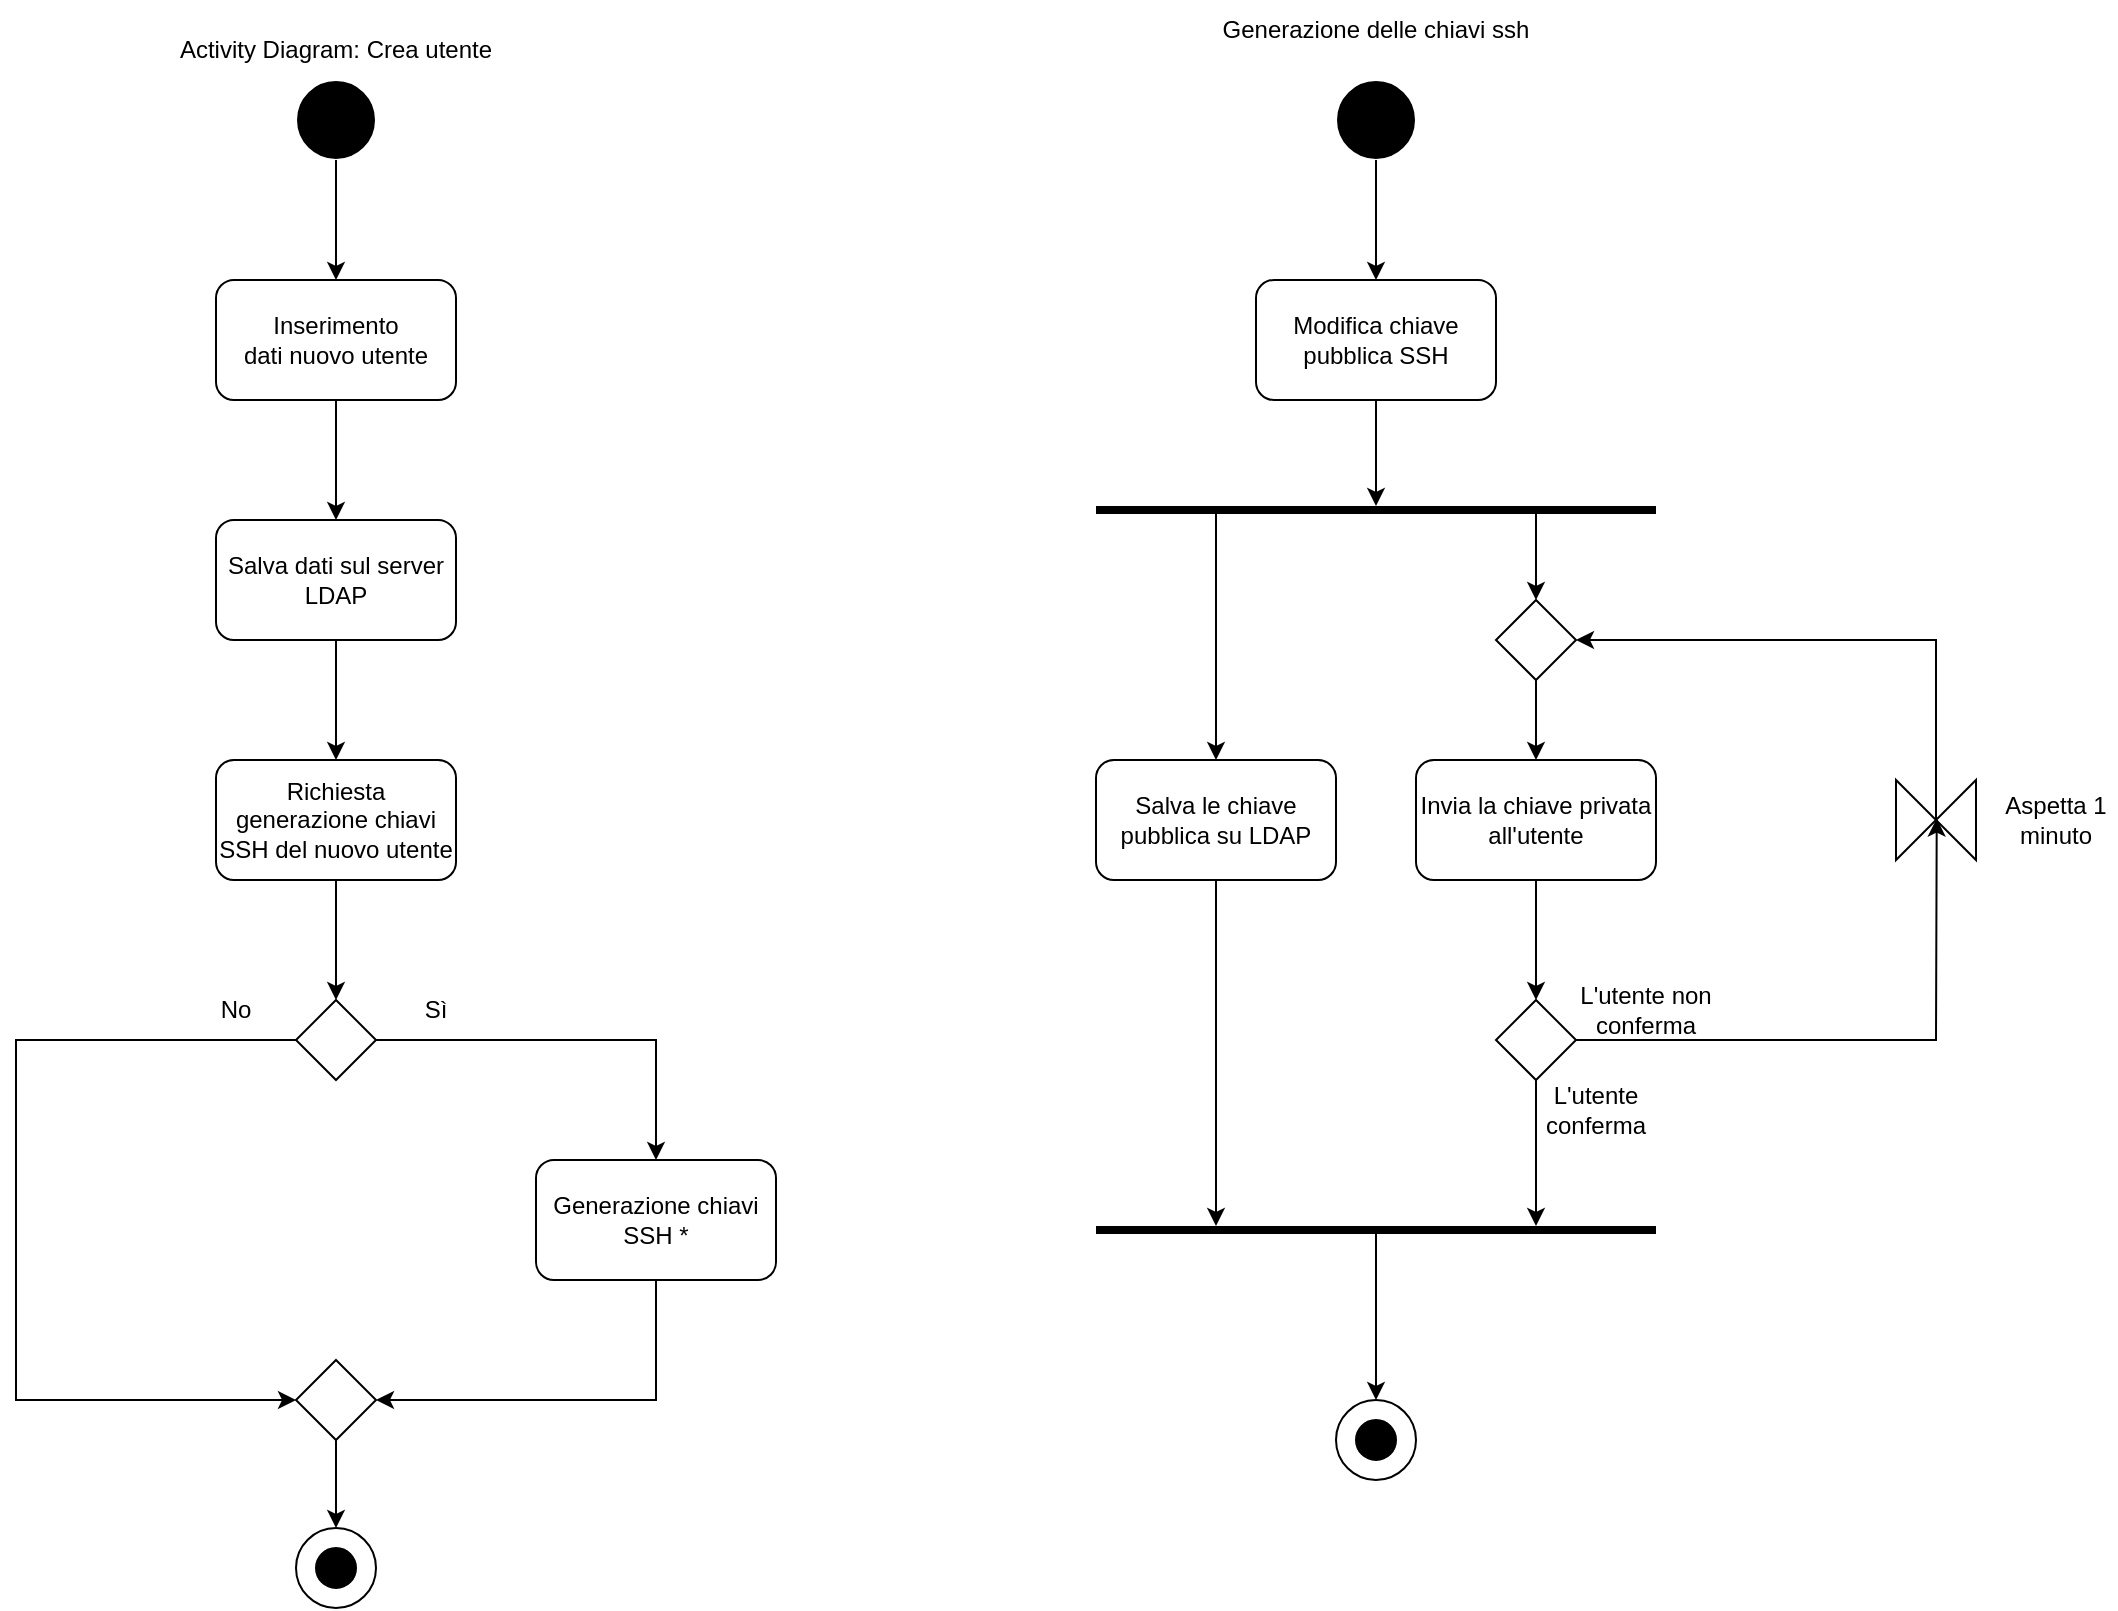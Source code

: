 <mxfile version="22.0.8" type="device">
  <diagram name="Page-1" id="e7e014a7-5840-1c2e-5031-d8a46d1fe8dd">
    <mxGraphModel dx="555" dy="909" grid="1" gridSize="10" guides="1" tooltips="1" connect="1" arrows="1" fold="1" page="1" pageScale="1" pageWidth="1169" pageHeight="826" background="none" math="0" shadow="0">
      <root>
        <mxCell id="0" />
        <mxCell id="1" parent="0" />
        <mxCell id="Sj0vP7IpzIft2VTFkvGf-41" value="" style="ellipse;whiteSpace=wrap;html=1;aspect=fixed;fillStyle=auto;fillColor=#000000;strokeColor=#FFFFFF;" vertex="1" parent="1">
          <mxGeometry x="160" y="46" width="40" height="40" as="geometry" />
        </mxCell>
        <mxCell id="Sj0vP7IpzIft2VTFkvGf-42" value="&lt;div&gt;Inserimento&lt;/div&gt;&lt;div&gt;dati nuovo utente&lt;/div&gt;" style="rounded=1;whiteSpace=wrap;html=1;" vertex="1" parent="1">
          <mxGeometry x="120" y="146" width="120" height="60" as="geometry" />
        </mxCell>
        <mxCell id="Sj0vP7IpzIft2VTFkvGf-43" value="" style="endArrow=classic;html=1;rounded=0;exitX=0.5;exitY=1;exitDx=0;exitDy=0;entryX=0.5;entryY=0;entryDx=0;entryDy=0;" edge="1" parent="1" source="Sj0vP7IpzIft2VTFkvGf-41" target="Sj0vP7IpzIft2VTFkvGf-42">
          <mxGeometry width="50" height="50" relative="1" as="geometry">
            <mxPoint x="50" y="106" as="sourcePoint" />
            <mxPoint x="100" y="56" as="targetPoint" />
          </mxGeometry>
        </mxCell>
        <mxCell id="Sj0vP7IpzIft2VTFkvGf-44" value="Salva dati sul server LDAP" style="rounded=1;whiteSpace=wrap;html=1;" vertex="1" parent="1">
          <mxGeometry x="120" y="266" width="120" height="60" as="geometry" />
        </mxCell>
        <mxCell id="Sj0vP7IpzIft2VTFkvGf-45" value="" style="endArrow=classic;html=1;rounded=0;exitX=0.5;exitY=1;exitDx=0;exitDy=0;entryX=0.5;entryY=0;entryDx=0;entryDy=0;" edge="1" parent="1" source="Sj0vP7IpzIft2VTFkvGf-42" target="Sj0vP7IpzIft2VTFkvGf-44">
          <mxGeometry width="50" height="50" relative="1" as="geometry">
            <mxPoint x="90" y="246" as="sourcePoint" />
            <mxPoint x="140" y="196" as="targetPoint" />
          </mxGeometry>
        </mxCell>
        <mxCell id="Sj0vP7IpzIft2VTFkvGf-46" value="" style="endArrow=classic;html=1;rounded=0;exitX=0.5;exitY=1;exitDx=0;exitDy=0;" edge="1" parent="1" source="Sj0vP7IpzIft2VTFkvGf-44">
          <mxGeometry width="50" height="50" relative="1" as="geometry">
            <mxPoint x="280" y="486" as="sourcePoint" />
            <mxPoint x="180" y="386" as="targetPoint" />
          </mxGeometry>
        </mxCell>
        <mxCell id="Sj0vP7IpzIft2VTFkvGf-47" value="Richiesta generazione chiavi SSH del nuovo utente" style="rounded=1;whiteSpace=wrap;html=1;" vertex="1" parent="1">
          <mxGeometry x="120" y="386" width="120" height="60" as="geometry" />
        </mxCell>
        <mxCell id="Sj0vP7IpzIft2VTFkvGf-48" value="" style="endArrow=classic;html=1;rounded=0;exitX=0.5;exitY=1;exitDx=0;exitDy=0;entryX=0.5;entryY=0;entryDx=0;entryDy=0;" edge="1" parent="1" source="Sj0vP7IpzIft2VTFkvGf-47" target="Sj0vP7IpzIft2VTFkvGf-49">
          <mxGeometry width="50" height="50" relative="1" as="geometry">
            <mxPoint x="160" y="586" as="sourcePoint" />
            <mxPoint x="180" y="546" as="targetPoint" />
          </mxGeometry>
        </mxCell>
        <mxCell id="Sj0vP7IpzIft2VTFkvGf-49" value="" style="rhombus;whiteSpace=wrap;html=1;" vertex="1" parent="1">
          <mxGeometry x="160" y="506" width="40" height="40" as="geometry" />
        </mxCell>
        <mxCell id="Sj0vP7IpzIft2VTFkvGf-50" value="" style="endArrow=classic;html=1;rounded=0;exitX=1;exitY=0.5;exitDx=0;exitDy=0;entryX=0.5;entryY=0;entryDx=0;entryDy=0;" edge="1" parent="1" source="Sj0vP7IpzIft2VTFkvGf-49" target="Sj0vP7IpzIft2VTFkvGf-53">
          <mxGeometry width="50" height="50" relative="1" as="geometry">
            <mxPoint x="340" y="566" as="sourcePoint" />
            <mxPoint x="360" y="526" as="targetPoint" />
            <Array as="points">
              <mxPoint x="340" y="526" />
            </Array>
          </mxGeometry>
        </mxCell>
        <mxCell id="Sj0vP7IpzIft2VTFkvGf-51" value="" style="endArrow=classic;html=1;rounded=0;exitX=0;exitY=0.5;exitDx=0;exitDy=0;entryX=0;entryY=0.5;entryDx=0;entryDy=0;" edge="1" parent="1" source="Sj0vP7IpzIft2VTFkvGf-49" target="Sj0vP7IpzIft2VTFkvGf-52">
          <mxGeometry width="50" height="50" relative="1" as="geometry">
            <mxPoint x="90" y="556" as="sourcePoint" />
            <mxPoint x="150" y="646" as="targetPoint" />
            <Array as="points">
              <mxPoint x="20" y="526" />
              <mxPoint x="20" y="706" />
            </Array>
          </mxGeometry>
        </mxCell>
        <mxCell id="Sj0vP7IpzIft2VTFkvGf-52" value="" style="rhombus;whiteSpace=wrap;html=1;" vertex="1" parent="1">
          <mxGeometry x="160" y="686" width="40" height="40" as="geometry" />
        </mxCell>
        <mxCell id="Sj0vP7IpzIft2VTFkvGf-53" value="Generazione chiavi SSH *" style="rounded=1;whiteSpace=wrap;html=1;" vertex="1" parent="1">
          <mxGeometry x="280" y="586" width="120" height="60" as="geometry" />
        </mxCell>
        <mxCell id="Sj0vP7IpzIft2VTFkvGf-54" value="" style="endArrow=classic;html=1;rounded=0;exitX=0.5;exitY=1;exitDx=0;exitDy=0;entryX=1;entryY=0.5;entryDx=0;entryDy=0;" edge="1" parent="1" source="Sj0vP7IpzIft2VTFkvGf-53" target="Sj0vP7IpzIft2VTFkvGf-52">
          <mxGeometry width="50" height="50" relative="1" as="geometry">
            <mxPoint x="340" y="766" as="sourcePoint" />
            <mxPoint x="360" y="706" as="targetPoint" />
            <Array as="points">
              <mxPoint x="340" y="706" />
            </Array>
          </mxGeometry>
        </mxCell>
        <mxCell id="Sj0vP7IpzIft2VTFkvGf-55" value="Sì" style="text;html=1;strokeColor=none;fillColor=none;align=center;verticalAlign=middle;whiteSpace=wrap;rounded=0;" vertex="1" parent="1">
          <mxGeometry x="200" y="496" width="60" height="30" as="geometry" />
        </mxCell>
        <mxCell id="Sj0vP7IpzIft2VTFkvGf-56" value="No" style="text;html=1;strokeColor=none;fillColor=none;align=center;verticalAlign=middle;whiteSpace=wrap;rounded=0;" vertex="1" parent="1">
          <mxGeometry x="100" y="496" width="60" height="30" as="geometry" />
        </mxCell>
        <mxCell id="Sj0vP7IpzIft2VTFkvGf-57" value="" style="endArrow=classic;html=1;rounded=0;exitX=0.5;exitY=1;exitDx=0;exitDy=0;" edge="1" parent="1" source="Sj0vP7IpzIft2VTFkvGf-52">
          <mxGeometry width="50" height="50" relative="1" as="geometry">
            <mxPoint x="-30" y="706" as="sourcePoint" />
            <mxPoint x="180" y="770" as="targetPoint" />
          </mxGeometry>
        </mxCell>
        <mxCell id="Sj0vP7IpzIft2VTFkvGf-59" value="" style="ellipse;whiteSpace=wrap;html=1;aspect=fixed;" vertex="1" parent="1">
          <mxGeometry x="160" y="770" width="40" height="40" as="geometry" />
        </mxCell>
        <mxCell id="Sj0vP7IpzIft2VTFkvGf-60" value="" style="ellipse;whiteSpace=wrap;html=1;aspect=fixed;fillColor=#000000;" vertex="1" parent="1">
          <mxGeometry x="170" y="780" width="20" height="20" as="geometry" />
        </mxCell>
        <mxCell id="Sj0vP7IpzIft2VTFkvGf-62" value="" style="ellipse;whiteSpace=wrap;html=1;aspect=fixed;fillStyle=auto;fillColor=#000000;strokeColor=#FFFFFF;" vertex="1" parent="1">
          <mxGeometry x="680" y="46" width="40" height="40" as="geometry" />
        </mxCell>
        <mxCell id="Sj0vP7IpzIft2VTFkvGf-63" value="Modifica chiave pubblica SSH" style="rounded=1;whiteSpace=wrap;html=1;" vertex="1" parent="1">
          <mxGeometry x="640" y="146" width="120" height="60" as="geometry" />
        </mxCell>
        <mxCell id="Sj0vP7IpzIft2VTFkvGf-64" value="" style="endArrow=classic;html=1;rounded=0;exitX=0.5;exitY=1;exitDx=0;exitDy=0;entryX=0.5;entryY=0;entryDx=0;entryDy=0;" edge="1" parent="1" source="Sj0vP7IpzIft2VTFkvGf-62" target="Sj0vP7IpzIft2VTFkvGf-63">
          <mxGeometry width="50" height="50" relative="1" as="geometry">
            <mxPoint x="410" y="226" as="sourcePoint" />
            <mxPoint x="460" y="176" as="targetPoint" />
          </mxGeometry>
        </mxCell>
        <mxCell id="Sj0vP7IpzIft2VTFkvGf-66" value="" style="line;strokeWidth=4;html=1;perimeter=backbonePerimeter;points=[];outlineConnect=0;" vertex="1" parent="1">
          <mxGeometry x="560" y="256" width="280" height="10" as="geometry" />
        </mxCell>
        <mxCell id="Sj0vP7IpzIft2VTFkvGf-67" value="" style="endArrow=classic;html=1;rounded=0;exitX=0.5;exitY=1;exitDx=0;exitDy=0;" edge="1" parent="1" source="Sj0vP7IpzIft2VTFkvGf-63" target="Sj0vP7IpzIft2VTFkvGf-66">
          <mxGeometry width="50" height="50" relative="1" as="geometry">
            <mxPoint x="440" y="286" as="sourcePoint" />
            <mxPoint x="490" y="236" as="targetPoint" />
          </mxGeometry>
        </mxCell>
        <mxCell id="Sj0vP7IpzIft2VTFkvGf-68" value="Salva le chiave pubblica su LDAP" style="rounded=1;whiteSpace=wrap;html=1;" vertex="1" parent="1">
          <mxGeometry x="560" y="386" width="120" height="60" as="geometry" />
        </mxCell>
        <mxCell id="Sj0vP7IpzIft2VTFkvGf-70" value="" style="endArrow=classic;html=1;rounded=0;entryX=0.5;entryY=0;entryDx=0;entryDy=0;" edge="1" parent="1" source="Sj0vP7IpzIft2VTFkvGf-66" target="Sj0vP7IpzIft2VTFkvGf-68">
          <mxGeometry width="50" height="50" relative="1" as="geometry">
            <mxPoint x="460" y="276" as="sourcePoint" />
            <mxPoint x="510" y="436" as="targetPoint" />
          </mxGeometry>
        </mxCell>
        <mxCell id="Sj0vP7IpzIft2VTFkvGf-71" value="" style="endArrow=classic;html=1;rounded=0;entryX=0.5;entryY=0;entryDx=0;entryDy=0;" edge="1" parent="1" source="Sj0vP7IpzIft2VTFkvGf-66">
          <mxGeometry width="50" height="50" relative="1" as="geometry">
            <mxPoint x="620" y="496" as="sourcePoint" />
            <mxPoint x="780" y="306" as="targetPoint" />
          </mxGeometry>
        </mxCell>
        <mxCell id="Sj0vP7IpzIft2VTFkvGf-72" value="" style="endArrow=classic;html=1;rounded=0;exitX=0.5;exitY=1;exitDx=0;exitDy=0;" edge="1" parent="1" source="Sj0vP7IpzIft2VTFkvGf-68" target="Sj0vP7IpzIft2VTFkvGf-73">
          <mxGeometry width="50" height="50" relative="1" as="geometry">
            <mxPoint x="650" y="486" as="sourcePoint" />
            <mxPoint x="700" y="436" as="targetPoint" />
          </mxGeometry>
        </mxCell>
        <mxCell id="Sj0vP7IpzIft2VTFkvGf-73" value="" style="line;strokeWidth=4;html=1;perimeter=backbonePerimeter;points=[];outlineConnect=0;" vertex="1" parent="1">
          <mxGeometry x="560" y="616" width="280" height="10" as="geometry" />
        </mxCell>
        <mxCell id="Sj0vP7IpzIft2VTFkvGf-87" value="Aspetta 1 minuto" style="text;html=1;strokeColor=none;fillColor=none;align=center;verticalAlign=middle;whiteSpace=wrap;rounded=0;" vertex="1" parent="1">
          <mxGeometry x="1010" y="401" width="60" height="30" as="geometry" />
        </mxCell>
        <mxCell id="Sj0vP7IpzIft2VTFkvGf-94" value="Invia la chiave privata all&#39;utente" style="rounded=1;whiteSpace=wrap;html=1;" vertex="1" parent="1">
          <mxGeometry x="720" y="386" width="120" height="60" as="geometry" />
        </mxCell>
        <mxCell id="Sj0vP7IpzIft2VTFkvGf-95" value="" style="endArrow=classic;html=1;rounded=0;exitX=0.5;exitY=1;exitDx=0;exitDy=0;" edge="1" parent="1" source="Sj0vP7IpzIft2VTFkvGf-94">
          <mxGeometry width="50" height="50" relative="1" as="geometry">
            <mxPoint x="630" y="456" as="sourcePoint" />
            <mxPoint x="780" y="506" as="targetPoint" />
          </mxGeometry>
        </mxCell>
        <mxCell id="Sj0vP7IpzIft2VTFkvGf-96" value="" style="rhombus;whiteSpace=wrap;html=1;" vertex="1" parent="1">
          <mxGeometry x="760" y="506" width="40" height="40" as="geometry" />
        </mxCell>
        <mxCell id="Sj0vP7IpzIft2VTFkvGf-98" value="" style="endArrow=classic;html=1;rounded=0;exitX=0.5;exitY=1;exitDx=0;exitDy=0;" edge="1" parent="1" source="Sj0vP7IpzIft2VTFkvGf-96" target="Sj0vP7IpzIft2VTFkvGf-73">
          <mxGeometry width="50" height="50" relative="1" as="geometry">
            <mxPoint x="700" y="676" as="sourcePoint" />
            <mxPoint x="780" y="666" as="targetPoint" />
          </mxGeometry>
        </mxCell>
        <mxCell id="Sj0vP7IpzIft2VTFkvGf-99" value="&lt;div&gt;L&#39;utente conferma&lt;br&gt;&lt;/div&gt;" style="text;html=1;strokeColor=none;fillColor=none;align=center;verticalAlign=middle;whiteSpace=wrap;rounded=0;" vertex="1" parent="1">
          <mxGeometry x="780" y="546" width="60" height="30" as="geometry" />
        </mxCell>
        <mxCell id="Sj0vP7IpzIft2VTFkvGf-100" value="L&#39;utente non conferma" style="text;html=1;strokeColor=none;fillColor=none;align=center;verticalAlign=middle;whiteSpace=wrap;rounded=0;" vertex="1" parent="1">
          <mxGeometry x="800" y="496" width="70" height="30" as="geometry" />
        </mxCell>
        <mxCell id="Sj0vP7IpzIft2VTFkvGf-101" value="" style="rhombus;whiteSpace=wrap;html=1;" vertex="1" parent="1">
          <mxGeometry x="760" y="306" width="40" height="40" as="geometry" />
        </mxCell>
        <mxCell id="Sj0vP7IpzIft2VTFkvGf-102" value="" style="endArrow=classic;html=1;rounded=0;exitX=0.5;exitY=1;exitDx=0;exitDy=0;" edge="1" parent="1" source="Sj0vP7IpzIft2VTFkvGf-101">
          <mxGeometry width="50" height="50" relative="1" as="geometry">
            <mxPoint x="920" y="366" as="sourcePoint" />
            <mxPoint x="780" y="386" as="targetPoint" />
          </mxGeometry>
        </mxCell>
        <mxCell id="Sj0vP7IpzIft2VTFkvGf-103" value="" style="endArrow=classic;html=1;rounded=0;entryX=1;entryY=0.5;entryDx=0;entryDy=0;exitX=0.5;exitY=0.5;exitDx=0;exitDy=0;exitPerimeter=0;" edge="1" parent="1" source="Sj0vP7IpzIft2VTFkvGf-105" target="Sj0vP7IpzIft2VTFkvGf-101">
          <mxGeometry width="50" height="50" relative="1" as="geometry">
            <mxPoint x="1060" y="326" as="sourcePoint" />
            <mxPoint x="1080" y="326" as="targetPoint" />
            <Array as="points">
              <mxPoint x="980" y="326" />
            </Array>
          </mxGeometry>
        </mxCell>
        <mxCell id="Sj0vP7IpzIft2VTFkvGf-105" value="" style="shape=collate;whiteSpace=wrap;html=1;rotation=90;direction=west;" vertex="1" parent="1">
          <mxGeometry x="960" y="396" width="40" height="40" as="geometry" />
        </mxCell>
        <mxCell id="Sj0vP7IpzIft2VTFkvGf-131" value="" style="endArrow=classic;html=1;rounded=0;exitX=1;exitY=0.5;exitDx=0;exitDy=0;entryX=0.518;entryY=0.509;entryDx=0;entryDy=0;entryPerimeter=0;" edge="1" parent="1" source="Sj0vP7IpzIft2VTFkvGf-96" target="Sj0vP7IpzIft2VTFkvGf-105">
          <mxGeometry width="50" height="50" relative="1" as="geometry">
            <mxPoint x="1020" y="566" as="sourcePoint" />
            <mxPoint x="1060" y="416" as="targetPoint" />
            <Array as="points">
              <mxPoint x="980" y="526" />
            </Array>
          </mxGeometry>
        </mxCell>
        <mxCell id="Sj0vP7IpzIft2VTFkvGf-132" value="" style="endArrow=classic;html=1;rounded=0;entryX=0.5;entryY=0;entryDx=0;entryDy=0;" edge="1" parent="1" source="Sj0vP7IpzIft2VTFkvGf-73" target="Sj0vP7IpzIft2VTFkvGf-134">
          <mxGeometry width="50" height="50" relative="1" as="geometry">
            <mxPoint x="660" y="676" as="sourcePoint" />
            <mxPoint x="520" y="516" as="targetPoint" />
          </mxGeometry>
        </mxCell>
        <mxCell id="Sj0vP7IpzIft2VTFkvGf-134" value="" style="ellipse;whiteSpace=wrap;html=1;aspect=fixed;" vertex="1" parent="1">
          <mxGeometry x="680" y="706" width="40" height="40" as="geometry" />
        </mxCell>
        <mxCell id="Sj0vP7IpzIft2VTFkvGf-135" value="" style="ellipse;whiteSpace=wrap;html=1;aspect=fixed;fillColor=#000000;" vertex="1" parent="1">
          <mxGeometry x="690" y="716" width="20" height="20" as="geometry" />
        </mxCell>
        <mxCell id="Sj0vP7IpzIft2VTFkvGf-136" value="Activity Diagram: Crea utente" style="text;html=1;strokeColor=none;fillColor=none;align=center;verticalAlign=middle;whiteSpace=wrap;rounded=0;" vertex="1" parent="1">
          <mxGeometry x="100" y="16" width="160" height="30" as="geometry" />
        </mxCell>
        <mxCell id="Sj0vP7IpzIft2VTFkvGf-137" value="Generazione delle chiavi ssh" style="text;html=1;strokeColor=none;fillColor=none;align=center;verticalAlign=middle;whiteSpace=wrap;rounded=0;" vertex="1" parent="1">
          <mxGeometry x="615" y="6" width="170" height="30" as="geometry" />
        </mxCell>
      </root>
    </mxGraphModel>
  </diagram>
</mxfile>
